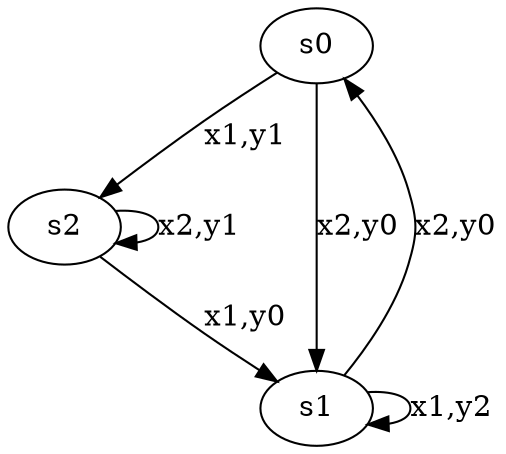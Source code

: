 digraph G {
s0;
s2;
s1;
s0 -> s2 [label="x1,y1"];
s1 -> s1 [label="x1,y2"];
s2 -> s1 [label="x1,y0"];
s0 -> s1 [label="x2,y0"];
s1 -> s0 [label="x2,y0"];
s2 -> s2 [label="x2,y1"];
}
